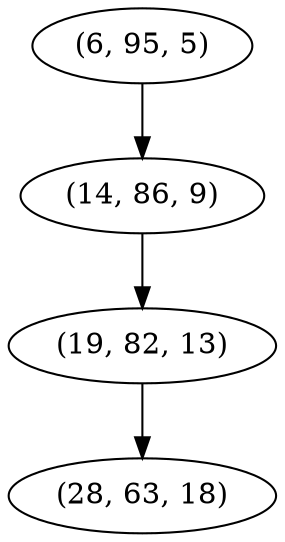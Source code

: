 digraph tree {
    "(6, 95, 5)";
    "(14, 86, 9)";
    "(19, 82, 13)";
    "(28, 63, 18)";
    "(6, 95, 5)" -> "(14, 86, 9)";
    "(14, 86, 9)" -> "(19, 82, 13)";
    "(19, 82, 13)" -> "(28, 63, 18)";
}
